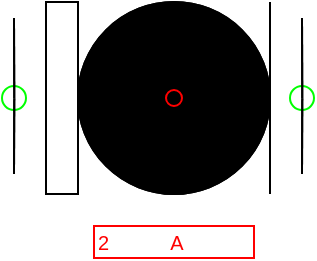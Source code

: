 <mxfile compressed="false" version="20.3.0" type="device">
  <diagram name="ND0029A" id="1CP9VX86ncTdAmcYDIcw">
    <mxGraphModel dx="1408" dy="843" grid="1" gridSize="2" guides="1" tooltips="1" connect="1" arrows="1" fold="1" page="1" pageScale="1" pageWidth="1169" pageHeight="827" math="0" shadow="0">
      <root>
        <mxCell id="22vkG-h5v2N9dKBLQ-ZE-0" />
        <mxCell id="22vkG-h5v2N9dKBLQ-ZE-124" value="Connection" style="" parent="22vkG-h5v2N9dKBLQ-ZE-0" />
        <object label="Connection" PipingConnector="Y" LabelConnector="N" SignalConnector="N" Direction="0" id="OQSzNTRiM4NGO5r0WHCF-11">
          <mxCell style="vsdxID=1407;fillColor=none;gradientColor=none;shape=stencil(rVFbDsIgEDwNnyQU4glqvcfGblsilmZBS28vZGMsxg9j/JvZmX1kR5g2TLCg0CpE8hdcbR8nYY5CaztPSDZmJEwnTDt4wpH8be6ZL1CcBV39vUxI3KdKh1YbswPTEzuBzlmiVGmKau9zUKM+jlJJQrJBko8QrZ+rrQ5oRJnXyMHBWElhRVx25ebnw/5zVvPFWRm83jxY5zilvf4eSy5xpKZ7AA==);strokeColor=#00ff00;strokeWidth=1;points=[[0.5,0.5,0,0,0]];labelBackgroundColor=none;rounded=0;html=1;whiteSpace=wrap;aspect=fixed;noLabel=1;snapToPoint=1;container=0;fontSize=16;" parent="22vkG-h5v2N9dKBLQ-ZE-124" vertex="1">
            <mxGeometry x="554" y="330" width="12" height="12" as="geometry" />
          </mxCell>
        </object>
        <object label="Connection" PipingConnector="Y" LabelConnector="N" SignalConnector="N" Direction="180" id="OQSzNTRiM4NGO5r0WHCF-12">
          <mxCell style="vsdxID=1407;fillColor=none;gradientColor=none;shape=stencil(rVFbDsIgEDwNnyQU4glqvcfGblsilmZBS28vZGMsxg9j/JvZmX1kR5g2TLCg0CpE8hdcbR8nYY5CaztPSDZmJEwnTDt4wpH8be6ZL1CcBV39vUxI3KdKh1YbswPTEzuBzlmiVGmKau9zUKM+jlJJQrJBko8QrZ+rrQ5oRJnXyMHBWElhRVx25ebnw/5zVvPFWRm83jxY5zilvf4eSy5xpKZ7AA==);strokeColor=#00ff00;strokeWidth=1;points=[[0.5,0.5,0,0,0]];labelBackgroundColor=none;rounded=0;html=1;whiteSpace=wrap;aspect=fixed;noLabel=1;snapToPoint=1;container=0;fontSize=16;" parent="22vkG-h5v2N9dKBLQ-ZE-124" vertex="1">
            <mxGeometry x="410" y="330" width="12" height="12" as="geometry" />
          </mxCell>
        </object>
        <mxCell id="22vkG-h5v2N9dKBLQ-ZE-134" value="Option1" style="" parent="22vkG-h5v2N9dKBLQ-ZE-0" />
        <mxCell id="OQSzNTRiM4NGO5r0WHCF-13" value="" style="ellipse;whiteSpace=wrap;html=1;aspect=fixed;fillColor=#000000;" parent="22vkG-h5v2N9dKBLQ-ZE-134" vertex="1">
          <mxGeometry x="448" y="288" width="96" height="96" as="geometry" />
        </mxCell>
        <mxCell id="OQSzNTRiM4NGO5r0WHCF-14" value="" style="rounded=0;whiteSpace=wrap;html=1;fillColor=none;" parent="22vkG-h5v2N9dKBLQ-ZE-134" vertex="1">
          <mxGeometry x="432" y="288" width="16" height="96" as="geometry" />
        </mxCell>
        <mxCell id="OQSzNTRiM4NGO5r0WHCF-15" value="" style="endArrow=none;html=1;rounded=0;" parent="22vkG-h5v2N9dKBLQ-ZE-134" edge="1">
          <mxGeometry width="50" height="50" relative="1" as="geometry">
            <mxPoint x="544" y="384" as="sourcePoint" />
            <mxPoint x="544" y="288" as="targetPoint" />
          </mxGeometry>
        </mxCell>
        <mxCell id="OQSzNTRiM4NGO5r0WHCF-16" value="" style="endArrow=none;html=1;rounded=0;startArrow=none;" parent="22vkG-h5v2N9dKBLQ-ZE-134" edge="1">
          <mxGeometry width="50" height="50" relative="1" as="geometry">
            <mxPoint x="560.143" y="336.286" as="sourcePoint" />
            <mxPoint x="560" y="296" as="targetPoint" />
          </mxGeometry>
        </mxCell>
        <mxCell id="OQSzNTRiM4NGO5r0WHCF-17" value="" style="endArrow=none;html=1;rounded=0;" parent="22vkG-h5v2N9dKBLQ-ZE-134" edge="1">
          <mxGeometry width="50" height="50" relative="1" as="geometry">
            <mxPoint x="560" y="374" as="sourcePoint" />
            <mxPoint x="560.143" y="336.286" as="targetPoint" />
          </mxGeometry>
        </mxCell>
        <mxCell id="OQSzNTRiM4NGO5r0WHCF-18" value="" style="endArrow=none;html=1;rounded=0;startArrow=none;" parent="22vkG-h5v2N9dKBLQ-ZE-134" edge="1">
          <mxGeometry width="50" height="50" relative="1" as="geometry">
            <mxPoint x="416.143" y="336.286" as="sourcePoint" />
            <mxPoint x="416" y="296" as="targetPoint" />
          </mxGeometry>
        </mxCell>
        <mxCell id="OQSzNTRiM4NGO5r0WHCF-19" value="" style="endArrow=none;html=1;rounded=0;" parent="22vkG-h5v2N9dKBLQ-ZE-134" edge="1">
          <mxGeometry width="50" height="50" relative="1" as="geometry">
            <mxPoint x="416" y="374" as="sourcePoint" />
            <mxPoint x="416.143" y="336.286" as="targetPoint" />
          </mxGeometry>
        </mxCell>
        <mxCell id="22vkG-h5v2N9dKBLQ-ZE-135" value="Label" style="" parent="22vkG-h5v2N9dKBLQ-ZE-0" />
        <object label="%LabelLines%&amp;nbsp; &amp;nbsp; &amp;nbsp; &amp;nbsp; &amp;nbsp; &amp;nbsp;%LabelIndex%" placeholders="1" LabelLines="2" LabelIndex="A" id="OQSzNTRiM4NGO5r0WHCF-10">
          <mxCell style="rounded=0;whiteSpace=wrap;html=1;fillColor=none;strokeColor=#FF0000;fontColor=#FF0000;fontSize=10;align=left;" parent="22vkG-h5v2N9dKBLQ-ZE-135" vertex="1">
            <mxGeometry x="456" y="400" width="80" height="16" as="geometry" />
          </mxCell>
        </object>
        <mxCell id="22vkG-h5v2N9dKBLQ-ZE-136" value="Origo" style="" parent="22vkG-h5v2N9dKBLQ-ZE-0" />
        <object label="origo" id="OQSzNTRiM4NGO5r0WHCF-5">
          <mxCell style="vsdxID=1407;fillColor=none;gradientColor=none;shape=stencil(rVFbDsIgEDwNnyQU4glqvcfGblsilmZBS28vZGMsxg9j/JvZmX1kR5g2TLCg0CpE8hdcbR8nYY5CaztPSDZmJEwnTDt4wpH8be6ZL1CcBV39vUxI3KdKh1YbswPTEzuBzlmiVGmKau9zUKM+jlJJQrJBko8QrZ+rrQ5oRJnXyMHBWElhRVx25ebnw/5zVvPFWRm83jxY5zilvf4eSy5xpKZ7AA==);strokeColor=#ff0000;strokeWidth=1;points=[[0.5,0.5,0,0,0]];labelBackgroundColor=none;rounded=0;html=1;whiteSpace=wrap;aspect=fixed;noLabel=1;snapToPoint=1;" parent="22vkG-h5v2N9dKBLQ-ZE-136" vertex="1">
            <mxGeometry x="492" y="332" width="8" height="8" as="geometry" />
          </mxCell>
        </object>
        <object label="Symbol" Width="9" Height="6" UoM="mm" id="22vkG-h5v2N9dKBLQ-ZE-138">
          <mxCell style="" parent="22vkG-h5v2N9dKBLQ-ZE-0" />
        </object>
        <mxCell id="OQSzNTRiM4NGO5r0WHCF-0" value="" style="ellipse;whiteSpace=wrap;html=1;aspect=fixed;fillColor=none;" parent="22vkG-h5v2N9dKBLQ-ZE-138" vertex="1">
          <mxGeometry x="448" y="288" width="96" height="96" as="geometry" />
        </mxCell>
        <mxCell id="OQSzNTRiM4NGO5r0WHCF-1" value="" style="rounded=0;whiteSpace=wrap;html=1;fillColor=none;" parent="22vkG-h5v2N9dKBLQ-ZE-138" vertex="1">
          <mxGeometry x="432" y="288" width="16" height="96" as="geometry" />
        </mxCell>
        <mxCell id="OQSzNTRiM4NGO5r0WHCF-4" value="" style="endArrow=none;html=1;rounded=0;" parent="22vkG-h5v2N9dKBLQ-ZE-138" edge="1">
          <mxGeometry width="50" height="50" relative="1" as="geometry">
            <mxPoint x="544" y="384" as="sourcePoint" />
            <mxPoint x="544" y="288" as="targetPoint" />
          </mxGeometry>
        </mxCell>
        <mxCell id="OQSzNTRiM4NGO5r0WHCF-3" value="" style="endArrow=none;html=1;rounded=0;startArrow=none;" parent="22vkG-h5v2N9dKBLQ-ZE-138" edge="1">
          <mxGeometry width="50" height="50" relative="1" as="geometry">
            <mxPoint x="560.143" y="336.286" as="sourcePoint" />
            <mxPoint x="560" y="296" as="targetPoint" />
          </mxGeometry>
        </mxCell>
        <mxCell id="OQSzNTRiM4NGO5r0WHCF-7" value="" style="endArrow=none;html=1;rounded=0;" parent="22vkG-h5v2N9dKBLQ-ZE-138" edge="1">
          <mxGeometry width="50" height="50" relative="1" as="geometry">
            <mxPoint x="560" y="374" as="sourcePoint" />
            <mxPoint x="560.143" y="336.286" as="targetPoint" />
          </mxGeometry>
        </mxCell>
        <mxCell id="OQSzNTRiM4NGO5r0WHCF-2" value="" style="endArrow=none;html=1;rounded=0;startArrow=none;" parent="22vkG-h5v2N9dKBLQ-ZE-138" edge="1">
          <mxGeometry width="50" height="50" relative="1" as="geometry">
            <mxPoint x="416.143" y="336.286" as="sourcePoint" />
            <mxPoint x="416" y="296" as="targetPoint" />
          </mxGeometry>
        </mxCell>
        <mxCell id="OQSzNTRiM4NGO5r0WHCF-9" value="" style="endArrow=none;html=1;rounded=0;" parent="22vkG-h5v2N9dKBLQ-ZE-138" edge="1">
          <mxGeometry width="50" height="50" relative="1" as="geometry">
            <mxPoint x="416" y="374" as="sourcePoint" />
            <mxPoint x="416.143" y="336.286" as="targetPoint" />
          </mxGeometry>
        </mxCell>
      </root>
    </mxGraphModel>
  </diagram>
</mxfile>
